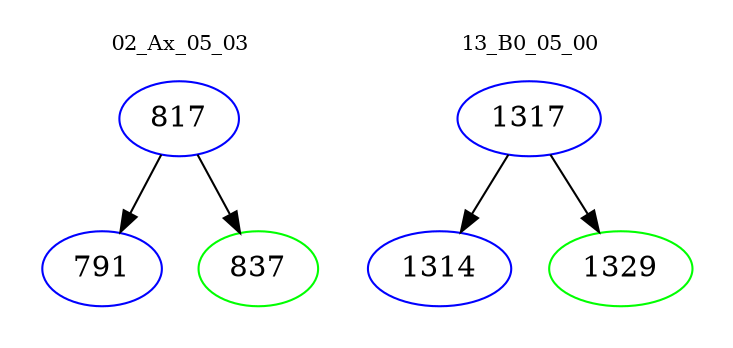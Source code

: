 digraph{
subgraph cluster_0 {
color = white
label = "02_Ax_05_03";
fontsize=10;
T0_817 [label="817", color="blue"]
T0_817 -> T0_791 [color="black"]
T0_791 [label="791", color="blue"]
T0_817 -> T0_837 [color="black"]
T0_837 [label="837", color="green"]
}
subgraph cluster_1 {
color = white
label = "13_B0_05_00";
fontsize=10;
T1_1317 [label="1317", color="blue"]
T1_1317 -> T1_1314 [color="black"]
T1_1314 [label="1314", color="blue"]
T1_1317 -> T1_1329 [color="black"]
T1_1329 [label="1329", color="green"]
}
}

